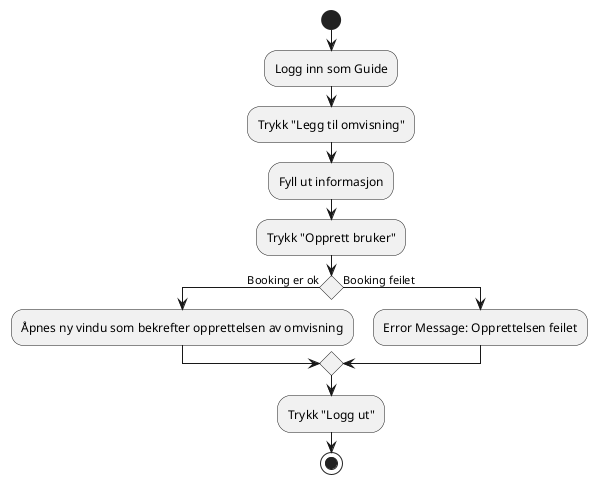 @startuml
'Aktivitet: Guide skal legge til en omvisning
start
:Logg inn som Guide;
:Trykk "Legg til omvisning";
:Fyll ut informasjon;
:Trykk "Opprett bruker";
if () is (Booking er ok) then
  :Åpnes ny vindu som bekrefter opprettelsen av omvisning;
else (Booking feilet)
  :Error Message: Opprettelsen feilet;
endif
:Trykk "Logg ut";
stop
@enduml
